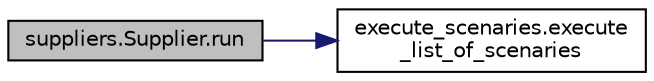digraph "suppliers.Supplier.run"
{
 // LATEX_PDF_SIZE
  edge [fontname="Helvetica",fontsize="10",labelfontname="Helvetica",labelfontsize="10"];
  node [fontname="Helvetica",fontsize="10",shape=record];
  rankdir="LR";
  Node1 [label="suppliers.Supplier.run",height=0.2,width=0.4,color="black", fillcolor="grey75", style="filled", fontcolor="black",tooltip=" "];
  Node1 -> Node2 [color="midnightblue",fontsize="10",style="solid",fontname="Helvetica"];
  Node2 [label="execute_scenaries.execute\l_list_of_scenaries",height=0.2,width=0.4,color="black", fillcolor="white", style="filled",URL="$d7/d90/namespaceexecute__scenaries_ab176f0c31780b22a60ba167b74549b2c.html#ab176f0c31780b22a60ba167b74549b2c",tooltip=" "];
}
